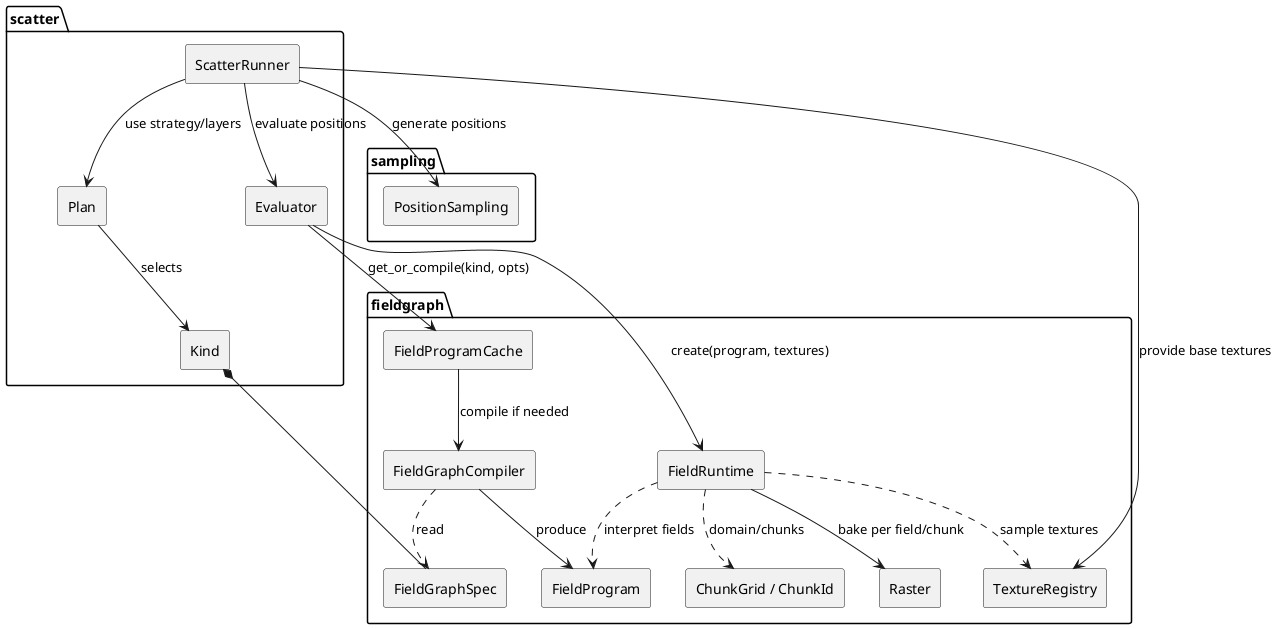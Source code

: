 @startuml
skinparam ComponentStyle rectangle
hide stereotypes

package "sampling" {
  [PositionSampling]
}

package "scatter" {
  [ScatterRunner]
  [Plan]
  [Kind]
  [Evaluator]
}

package "fieldgraph" {
  [FieldGraphSpec] as Spec
  [FieldGraphCompiler] as Compiler
  [FieldProgram] as Program
  [FieldRuntime] as Runtime
  [TextureRegistry] as Textures
  [ChunkGrid / ChunkId] as Grid
  [Raster]
  [FieldProgramCache] as Cache
}

' Relationships
Kind *-- Spec
Plan --> Kind : selects

' Main flow
ScatterRunner --> PositionSampling : generate positions
ScatterRunner --> Plan : use strategy/layers
ScatterRunner --> Evaluator : evaluate positions
ScatterRunner --> Textures : provide base textures

' Compilation flow
Evaluator --> Cache : get_or_compile(kind, opts)
Cache --> Compiler : compile if needed
Compiler ..> Spec : read
Compiler --> Program : produce

' Runtime evaluation
Evaluator --> Runtime : create(program, textures)
Runtime ..> Program : interpret fields
Runtime ..> Textures : sample textures
Runtime ..> Grid : domain/chunks
Runtime --> Raster : bake per field/chunk

@enduml
